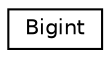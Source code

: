 digraph "Graphical Class Hierarchy"
{
  edge [fontname="Helvetica",fontsize="10",labelfontname="Helvetica",labelfontsize="10"];
  node [fontname="Helvetica",fontsize="10",shape=record];
  rankdir="LR";
  Node0 [label="Bigint",height=0.2,width=0.4,color="black", fillcolor="white", style="filled",URL="$struct_bigint.html"];
}
